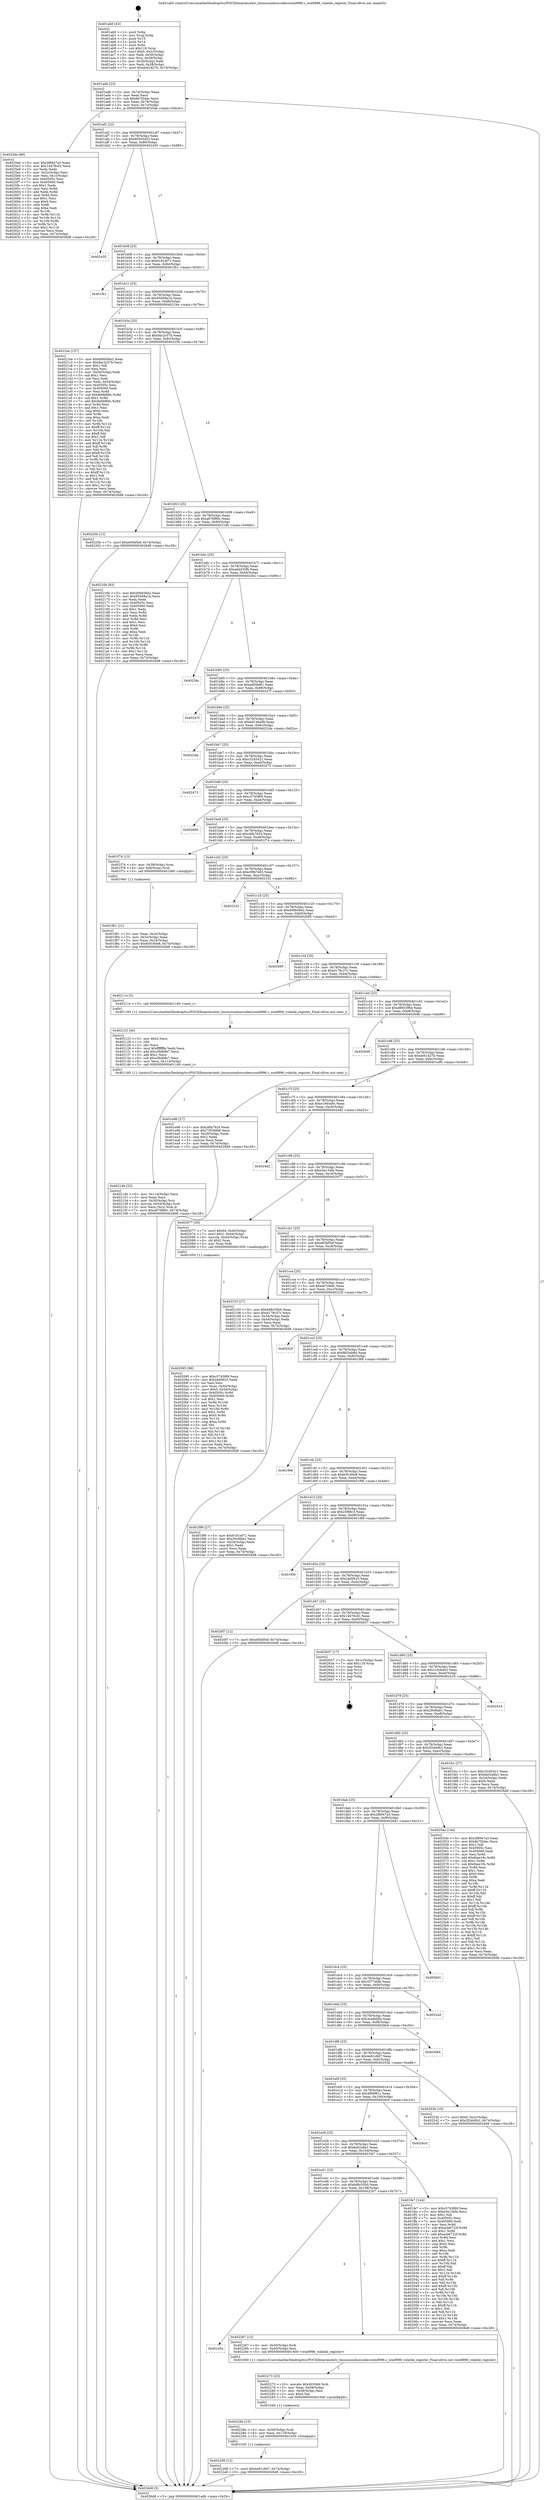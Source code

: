 digraph "0x401ab0" {
  label = "0x401ab0 (/mnt/c/Users/mathe/Desktop/tcc/POCII/binaries/extr_linuxsoundsoccodecswm8996.c_wm8996_volatile_register_Final-ollvm.out::main(0))"
  labelloc = "t"
  node[shape=record]

  Entry [label="",width=0.3,height=0.3,shape=circle,fillcolor=black,style=filled]
  "0x401adb" [label="{
     0x401adb [23]\l
     | [instrs]\l
     &nbsp;&nbsp;0x401adb \<+3\>: mov -0x74(%rbp),%eax\l
     &nbsp;&nbsp;0x401ade \<+2\>: mov %eax,%ecx\l
     &nbsp;&nbsp;0x401ae0 \<+6\>: sub $0x8e7f2dac,%ecx\l
     &nbsp;&nbsp;0x401ae6 \<+3\>: mov %eax,-0x78(%rbp)\l
     &nbsp;&nbsp;0x401ae9 \<+3\>: mov %ecx,-0x7c(%rbp)\l
     &nbsp;&nbsp;0x401aec \<+6\>: je 00000000004025de \<main+0xb2e\>\l
  }"]
  "0x4025de" [label="{
     0x4025de [89]\l
     | [instrs]\l
     &nbsp;&nbsp;0x4025de \<+5\>: mov $0x2f8947a3,%eax\l
     &nbsp;&nbsp;0x4025e3 \<+5\>: mov $0x14478cd1,%ecx\l
     &nbsp;&nbsp;0x4025e8 \<+2\>: xor %edx,%edx\l
     &nbsp;&nbsp;0x4025ea \<+3\>: mov -0x2c(%rbp),%esi\l
     &nbsp;&nbsp;0x4025ed \<+3\>: mov %esi,-0x1c(%rbp)\l
     &nbsp;&nbsp;0x4025f0 \<+7\>: mov 0x40505c,%esi\l
     &nbsp;&nbsp;0x4025f7 \<+7\>: mov 0x405060,%edi\l
     &nbsp;&nbsp;0x4025fe \<+3\>: sub $0x1,%edx\l
     &nbsp;&nbsp;0x402601 \<+3\>: mov %esi,%r8d\l
     &nbsp;&nbsp;0x402604 \<+3\>: add %edx,%r8d\l
     &nbsp;&nbsp;0x402607 \<+4\>: imul %r8d,%esi\l
     &nbsp;&nbsp;0x40260b \<+3\>: and $0x1,%esi\l
     &nbsp;&nbsp;0x40260e \<+3\>: cmp $0x0,%esi\l
     &nbsp;&nbsp;0x402611 \<+4\>: sete %r9b\l
     &nbsp;&nbsp;0x402615 \<+3\>: cmp $0xa,%edi\l
     &nbsp;&nbsp;0x402618 \<+4\>: setl %r10b\l
     &nbsp;&nbsp;0x40261c \<+3\>: mov %r9b,%r11b\l
     &nbsp;&nbsp;0x40261f \<+3\>: and %r10b,%r11b\l
     &nbsp;&nbsp;0x402622 \<+3\>: xor %r10b,%r9b\l
     &nbsp;&nbsp;0x402625 \<+3\>: or %r9b,%r11b\l
     &nbsp;&nbsp;0x402628 \<+4\>: test $0x1,%r11b\l
     &nbsp;&nbsp;0x40262c \<+3\>: cmovne %ecx,%eax\l
     &nbsp;&nbsp;0x40262f \<+3\>: mov %eax,-0x74(%rbp)\l
     &nbsp;&nbsp;0x402632 \<+5\>: jmp 00000000004026d8 \<main+0xc28\>\l
  }"]
  "0x401af2" [label="{
     0x401af2 [22]\l
     | [instrs]\l
     &nbsp;&nbsp;0x401af2 \<+5\>: jmp 0000000000401af7 \<main+0x47\>\l
     &nbsp;&nbsp;0x401af7 \<+3\>: mov -0x78(%rbp),%eax\l
     &nbsp;&nbsp;0x401afa \<+5\>: sub $0x90503d53,%eax\l
     &nbsp;&nbsp;0x401aff \<+3\>: mov %eax,-0x80(%rbp)\l
     &nbsp;&nbsp;0x401b02 \<+6\>: je 0000000000402435 \<main+0x985\>\l
  }"]
  Exit [label="",width=0.3,height=0.3,shape=circle,fillcolor=black,style=filled,peripheries=2]
  "0x402435" [label="{
     0x402435\l
  }", style=dashed]
  "0x401b08" [label="{
     0x401b08 [25]\l
     | [instrs]\l
     &nbsp;&nbsp;0x401b08 \<+5\>: jmp 0000000000401b0d \<main+0x5d\>\l
     &nbsp;&nbsp;0x401b0d \<+3\>: mov -0x78(%rbp),%eax\l
     &nbsp;&nbsp;0x401b10 \<+5\>: sub $0x9181ef71,%eax\l
     &nbsp;&nbsp;0x401b15 \<+6\>: mov %eax,-0x84(%rbp)\l
     &nbsp;&nbsp;0x401b1b \<+6\>: je 0000000000401fb1 \<main+0x501\>\l
  }"]
  "0x402299" [label="{
     0x402299 [12]\l
     | [instrs]\l
     &nbsp;&nbsp;0x402299 \<+7\>: movl $0x4e81c8d7,-0x74(%rbp)\l
     &nbsp;&nbsp;0x4022a0 \<+5\>: jmp 00000000004026d8 \<main+0xc28\>\l
  }"]
  "0x401fb1" [label="{
     0x401fb1\l
  }", style=dashed]
  "0x401b21" [label="{
     0x401b21 [25]\l
     | [instrs]\l
     &nbsp;&nbsp;0x401b21 \<+5\>: jmp 0000000000401b26 \<main+0x76\>\l
     &nbsp;&nbsp;0x401b26 \<+3\>: mov -0x78(%rbp),%eax\l
     &nbsp;&nbsp;0x401b29 \<+5\>: sub $0x95d58a1b,%eax\l
     &nbsp;&nbsp;0x401b2e \<+6\>: mov %eax,-0x88(%rbp)\l
     &nbsp;&nbsp;0x401b34 \<+6\>: je 00000000004021be \<main+0x70e\>\l
  }"]
  "0x40228a" [label="{
     0x40228a [15]\l
     | [instrs]\l
     &nbsp;&nbsp;0x40228a \<+4\>: mov -0x50(%rbp),%rdi\l
     &nbsp;&nbsp;0x40228e \<+6\>: mov %eax,-0x118(%rbp)\l
     &nbsp;&nbsp;0x402294 \<+5\>: call 0000000000401030 \<free@plt\>\l
     | [calls]\l
     &nbsp;&nbsp;0x401030 \{1\} (unknown)\l
  }"]
  "0x4021be" [label="{
     0x4021be [157]\l
     | [instrs]\l
     &nbsp;&nbsp;0x4021be \<+5\>: mov $0xd06b56e2,%eax\l
     &nbsp;&nbsp;0x4021c3 \<+5\>: mov $0x9ac2c57b,%ecx\l
     &nbsp;&nbsp;0x4021c8 \<+2\>: mov $0x1,%dl\l
     &nbsp;&nbsp;0x4021ca \<+2\>: xor %esi,%esi\l
     &nbsp;&nbsp;0x4021cc \<+3\>: mov -0x54(%rbp),%edi\l
     &nbsp;&nbsp;0x4021cf \<+3\>: sub $0x1,%esi\l
     &nbsp;&nbsp;0x4021d2 \<+2\>: sub %esi,%edi\l
     &nbsp;&nbsp;0x4021d4 \<+3\>: mov %edi,-0x54(%rbp)\l
     &nbsp;&nbsp;0x4021d7 \<+7\>: mov 0x40505c,%esi\l
     &nbsp;&nbsp;0x4021de \<+7\>: mov 0x405060,%edi\l
     &nbsp;&nbsp;0x4021e5 \<+3\>: mov %esi,%r8d\l
     &nbsp;&nbsp;0x4021e8 \<+7\>: sub $0x9e6bf68c,%r8d\l
     &nbsp;&nbsp;0x4021ef \<+4\>: sub $0x1,%r8d\l
     &nbsp;&nbsp;0x4021f3 \<+7\>: add $0x9e6bf68c,%r8d\l
     &nbsp;&nbsp;0x4021fa \<+4\>: imul %r8d,%esi\l
     &nbsp;&nbsp;0x4021fe \<+3\>: and $0x1,%esi\l
     &nbsp;&nbsp;0x402201 \<+3\>: cmp $0x0,%esi\l
     &nbsp;&nbsp;0x402204 \<+4\>: sete %r9b\l
     &nbsp;&nbsp;0x402208 \<+3\>: cmp $0xa,%edi\l
     &nbsp;&nbsp;0x40220b \<+4\>: setl %r10b\l
     &nbsp;&nbsp;0x40220f \<+3\>: mov %r9b,%r11b\l
     &nbsp;&nbsp;0x402212 \<+4\>: xor $0xff,%r11b\l
     &nbsp;&nbsp;0x402216 \<+3\>: mov %r10b,%bl\l
     &nbsp;&nbsp;0x402219 \<+3\>: xor $0xff,%bl\l
     &nbsp;&nbsp;0x40221c \<+3\>: xor $0x1,%dl\l
     &nbsp;&nbsp;0x40221f \<+3\>: mov %r11b,%r14b\l
     &nbsp;&nbsp;0x402222 \<+4\>: and $0xff,%r14b\l
     &nbsp;&nbsp;0x402226 \<+3\>: and %dl,%r9b\l
     &nbsp;&nbsp;0x402229 \<+3\>: mov %bl,%r15b\l
     &nbsp;&nbsp;0x40222c \<+4\>: and $0xff,%r15b\l
     &nbsp;&nbsp;0x402230 \<+3\>: and %dl,%r10b\l
     &nbsp;&nbsp;0x402233 \<+3\>: or %r9b,%r14b\l
     &nbsp;&nbsp;0x402236 \<+3\>: or %r10b,%r15b\l
     &nbsp;&nbsp;0x402239 \<+3\>: xor %r15b,%r14b\l
     &nbsp;&nbsp;0x40223c \<+3\>: or %bl,%r11b\l
     &nbsp;&nbsp;0x40223f \<+4\>: xor $0xff,%r11b\l
     &nbsp;&nbsp;0x402243 \<+3\>: or $0x1,%dl\l
     &nbsp;&nbsp;0x402246 \<+3\>: and %dl,%r11b\l
     &nbsp;&nbsp;0x402249 \<+3\>: or %r11b,%r14b\l
     &nbsp;&nbsp;0x40224c \<+4\>: test $0x1,%r14b\l
     &nbsp;&nbsp;0x402250 \<+3\>: cmovne %ecx,%eax\l
     &nbsp;&nbsp;0x402253 \<+3\>: mov %eax,-0x74(%rbp)\l
     &nbsp;&nbsp;0x402256 \<+5\>: jmp 00000000004026d8 \<main+0xc28\>\l
  }"]
  "0x401b3a" [label="{
     0x401b3a [25]\l
     | [instrs]\l
     &nbsp;&nbsp;0x401b3a \<+5\>: jmp 0000000000401b3f \<main+0x8f\>\l
     &nbsp;&nbsp;0x401b3f \<+3\>: mov -0x78(%rbp),%eax\l
     &nbsp;&nbsp;0x401b42 \<+5\>: sub $0x9ac2c57b,%eax\l
     &nbsp;&nbsp;0x401b47 \<+6\>: mov %eax,-0x8c(%rbp)\l
     &nbsp;&nbsp;0x401b4d \<+6\>: je 000000000040225b \<main+0x7ab\>\l
  }"]
  "0x402273" [label="{
     0x402273 [23]\l
     | [instrs]\l
     &nbsp;&nbsp;0x402273 \<+10\>: movabs $0x4030d6,%rdi\l
     &nbsp;&nbsp;0x40227d \<+3\>: mov %eax,-0x58(%rbp)\l
     &nbsp;&nbsp;0x402280 \<+3\>: mov -0x58(%rbp),%esi\l
     &nbsp;&nbsp;0x402283 \<+2\>: mov $0x0,%al\l
     &nbsp;&nbsp;0x402285 \<+5\>: call 0000000000401040 \<printf@plt\>\l
     | [calls]\l
     &nbsp;&nbsp;0x401040 \{1\} (unknown)\l
  }"]
  "0x40225b" [label="{
     0x40225b [12]\l
     | [instrs]\l
     &nbsp;&nbsp;0x40225b \<+7\>: movl $0xe65bf5ef,-0x74(%rbp)\l
     &nbsp;&nbsp;0x402262 \<+5\>: jmp 00000000004026d8 \<main+0xc28\>\l
  }"]
  "0x401b53" [label="{
     0x401b53 [25]\l
     | [instrs]\l
     &nbsp;&nbsp;0x401b53 \<+5\>: jmp 0000000000401b58 \<main+0xa8\>\l
     &nbsp;&nbsp;0x401b58 \<+3\>: mov -0x78(%rbp),%eax\l
     &nbsp;&nbsp;0x401b5b \<+5\>: sub $0xa676f80c,%eax\l
     &nbsp;&nbsp;0x401b60 \<+6\>: mov %eax,-0x90(%rbp)\l
     &nbsp;&nbsp;0x401b66 \<+6\>: je 000000000040216b \<main+0x6bb\>\l
  }"]
  "0x401e5a" [label="{
     0x401e5a\l
  }", style=dashed]
  "0x40216b" [label="{
     0x40216b [83]\l
     | [instrs]\l
     &nbsp;&nbsp;0x40216b \<+5\>: mov $0xd06b56e2,%eax\l
     &nbsp;&nbsp;0x402170 \<+5\>: mov $0x95d58a1b,%ecx\l
     &nbsp;&nbsp;0x402175 \<+2\>: xor %edx,%edx\l
     &nbsp;&nbsp;0x402177 \<+7\>: mov 0x40505c,%esi\l
     &nbsp;&nbsp;0x40217e \<+7\>: mov 0x405060,%edi\l
     &nbsp;&nbsp;0x402185 \<+3\>: sub $0x1,%edx\l
     &nbsp;&nbsp;0x402188 \<+3\>: mov %esi,%r8d\l
     &nbsp;&nbsp;0x40218b \<+3\>: add %edx,%r8d\l
     &nbsp;&nbsp;0x40218e \<+4\>: imul %r8d,%esi\l
     &nbsp;&nbsp;0x402192 \<+3\>: and $0x1,%esi\l
     &nbsp;&nbsp;0x402195 \<+3\>: cmp $0x0,%esi\l
     &nbsp;&nbsp;0x402198 \<+4\>: sete %r9b\l
     &nbsp;&nbsp;0x40219c \<+3\>: cmp $0xa,%edi\l
     &nbsp;&nbsp;0x40219f \<+4\>: setl %r10b\l
     &nbsp;&nbsp;0x4021a3 \<+3\>: mov %r9b,%r11b\l
     &nbsp;&nbsp;0x4021a6 \<+3\>: and %r10b,%r11b\l
     &nbsp;&nbsp;0x4021a9 \<+3\>: xor %r10b,%r9b\l
     &nbsp;&nbsp;0x4021ac \<+3\>: or %r9b,%r11b\l
     &nbsp;&nbsp;0x4021af \<+4\>: test $0x1,%r11b\l
     &nbsp;&nbsp;0x4021b3 \<+3\>: cmovne %ecx,%eax\l
     &nbsp;&nbsp;0x4021b6 \<+3\>: mov %eax,-0x74(%rbp)\l
     &nbsp;&nbsp;0x4021b9 \<+5\>: jmp 00000000004026d8 \<main+0xc28\>\l
  }"]
  "0x401b6c" [label="{
     0x401b6c [25]\l
     | [instrs]\l
     &nbsp;&nbsp;0x401b6c \<+5\>: jmp 0000000000401b71 \<main+0xc1\>\l
     &nbsp;&nbsp;0x401b71 \<+3\>: mov -0x78(%rbp),%eax\l
     &nbsp;&nbsp;0x401b74 \<+5\>: sub $0xa6d435fb,%eax\l
     &nbsp;&nbsp;0x401b79 \<+6\>: mov %eax,-0x94(%rbp)\l
     &nbsp;&nbsp;0x401b7f \<+6\>: je 00000000004023bc \<main+0x90c\>\l
  }"]
  "0x402267" [label="{
     0x402267 [12]\l
     | [instrs]\l
     &nbsp;&nbsp;0x402267 \<+4\>: mov -0x50(%rbp),%rdi\l
     &nbsp;&nbsp;0x40226b \<+3\>: mov -0x40(%rbp),%esi\l
     &nbsp;&nbsp;0x40226e \<+5\>: call 0000000000401600 \<wm8996_volatile_register\>\l
     | [calls]\l
     &nbsp;&nbsp;0x401600 \{1\} (/mnt/c/Users/mathe/Desktop/tcc/POCII/binaries/extr_linuxsoundsoccodecswm8996.c_wm8996_volatile_register_Final-ollvm.out::wm8996_volatile_register)\l
  }"]
  "0x4023bc" [label="{
     0x4023bc\l
  }", style=dashed]
  "0x401b85" [label="{
     0x401b85 [25]\l
     | [instrs]\l
     &nbsp;&nbsp;0x401b85 \<+5\>: jmp 0000000000401b8a \<main+0xda\>\l
     &nbsp;&nbsp;0x401b8a \<+3\>: mov -0x78(%rbp),%eax\l
     &nbsp;&nbsp;0x401b8d \<+5\>: sub $0xadf3be81,%eax\l
     &nbsp;&nbsp;0x401b92 \<+6\>: mov %eax,-0x98(%rbp)\l
     &nbsp;&nbsp;0x401b98 \<+6\>: je 000000000040247f \<main+0x9cf\>\l
  }"]
  "0x40214b" [label="{
     0x40214b [32]\l
     | [instrs]\l
     &nbsp;&nbsp;0x40214b \<+6\>: mov -0x114(%rbp),%ecx\l
     &nbsp;&nbsp;0x402151 \<+3\>: imul %eax,%ecx\l
     &nbsp;&nbsp;0x402154 \<+4\>: mov -0x50(%rbp),%rsi\l
     &nbsp;&nbsp;0x402158 \<+4\>: movslq -0x54(%rbp),%rdi\l
     &nbsp;&nbsp;0x40215c \<+3\>: mov %ecx,(%rsi,%rdi,4)\l
     &nbsp;&nbsp;0x40215f \<+7\>: movl $0xa676f80c,-0x74(%rbp)\l
     &nbsp;&nbsp;0x402166 \<+5\>: jmp 00000000004026d8 \<main+0xc28\>\l
  }"]
  "0x40247f" [label="{
     0x40247f\l
  }", style=dashed]
  "0x401b9e" [label="{
     0x401b9e [25]\l
     | [instrs]\l
     &nbsp;&nbsp;0x401b9e \<+5\>: jmp 0000000000401ba3 \<main+0xf3\>\l
     &nbsp;&nbsp;0x401ba3 \<+3\>: mov -0x78(%rbp),%eax\l
     &nbsp;&nbsp;0x401ba6 \<+5\>: sub $0xbd146a9b,%eax\l
     &nbsp;&nbsp;0x401bab \<+6\>: mov %eax,-0x9c(%rbp)\l
     &nbsp;&nbsp;0x401bb1 \<+6\>: je 00000000004022da \<main+0x82a\>\l
  }"]
  "0x402123" [label="{
     0x402123 [40]\l
     | [instrs]\l
     &nbsp;&nbsp;0x402123 \<+5\>: mov $0x2,%ecx\l
     &nbsp;&nbsp;0x402128 \<+1\>: cltd\l
     &nbsp;&nbsp;0x402129 \<+2\>: idiv %ecx\l
     &nbsp;&nbsp;0x40212b \<+6\>: imul $0xfffffffe,%edx,%ecx\l
     &nbsp;&nbsp;0x402131 \<+6\>: add $0xc0bd0fe7,%ecx\l
     &nbsp;&nbsp;0x402137 \<+3\>: add $0x1,%ecx\l
     &nbsp;&nbsp;0x40213a \<+6\>: sub $0xc0bd0fe7,%ecx\l
     &nbsp;&nbsp;0x402140 \<+6\>: mov %ecx,-0x114(%rbp)\l
     &nbsp;&nbsp;0x402146 \<+5\>: call 0000000000401160 \<next_i\>\l
     | [calls]\l
     &nbsp;&nbsp;0x401160 \{1\} (/mnt/c/Users/mathe/Desktop/tcc/POCII/binaries/extr_linuxsoundsoccodecswm8996.c_wm8996_volatile_register_Final-ollvm.out::next_i)\l
  }"]
  "0x4022da" [label="{
     0x4022da\l
  }", style=dashed]
  "0x401bb7" [label="{
     0x401bb7 [25]\l
     | [instrs]\l
     &nbsp;&nbsp;0x401bb7 \<+5\>: jmp 0000000000401bbc \<main+0x10c\>\l
     &nbsp;&nbsp;0x401bbc \<+3\>: mov -0x78(%rbp),%eax\l
     &nbsp;&nbsp;0x401bbf \<+5\>: sub $0xc3245421,%eax\l
     &nbsp;&nbsp;0x401bc4 \<+6\>: mov %eax,-0xa0(%rbp)\l
     &nbsp;&nbsp;0x401bca \<+6\>: je 0000000000402473 \<main+0x9c3\>\l
  }"]
  "0x402095" [label="{
     0x402095 [98]\l
     | [instrs]\l
     &nbsp;&nbsp;0x402095 \<+5\>: mov $0xc5745f69,%ecx\l
     &nbsp;&nbsp;0x40209a \<+5\>: mov $0x2a00623,%edx\l
     &nbsp;&nbsp;0x40209f \<+2\>: xor %esi,%esi\l
     &nbsp;&nbsp;0x4020a1 \<+4\>: mov %rax,-0x50(%rbp)\l
     &nbsp;&nbsp;0x4020a5 \<+7\>: movl $0x0,-0x54(%rbp)\l
     &nbsp;&nbsp;0x4020ac \<+8\>: mov 0x40505c,%r8d\l
     &nbsp;&nbsp;0x4020b4 \<+8\>: mov 0x405060,%r9d\l
     &nbsp;&nbsp;0x4020bc \<+3\>: sub $0x1,%esi\l
     &nbsp;&nbsp;0x4020bf \<+3\>: mov %r8d,%r10d\l
     &nbsp;&nbsp;0x4020c2 \<+3\>: add %esi,%r10d\l
     &nbsp;&nbsp;0x4020c5 \<+4\>: imul %r10d,%r8d\l
     &nbsp;&nbsp;0x4020c9 \<+4\>: and $0x1,%r8d\l
     &nbsp;&nbsp;0x4020cd \<+4\>: cmp $0x0,%r8d\l
     &nbsp;&nbsp;0x4020d1 \<+4\>: sete %r11b\l
     &nbsp;&nbsp;0x4020d5 \<+4\>: cmp $0xa,%r9d\l
     &nbsp;&nbsp;0x4020d9 \<+3\>: setl %bl\l
     &nbsp;&nbsp;0x4020dc \<+3\>: mov %r11b,%r14b\l
     &nbsp;&nbsp;0x4020df \<+3\>: and %bl,%r14b\l
     &nbsp;&nbsp;0x4020e2 \<+3\>: xor %bl,%r11b\l
     &nbsp;&nbsp;0x4020e5 \<+3\>: or %r11b,%r14b\l
     &nbsp;&nbsp;0x4020e8 \<+4\>: test $0x1,%r14b\l
     &nbsp;&nbsp;0x4020ec \<+3\>: cmovne %edx,%ecx\l
     &nbsp;&nbsp;0x4020ef \<+3\>: mov %ecx,-0x74(%rbp)\l
     &nbsp;&nbsp;0x4020f2 \<+5\>: jmp 00000000004026d8 \<main+0xc28\>\l
  }"]
  "0x402473" [label="{
     0x402473\l
  }", style=dashed]
  "0x401bd0" [label="{
     0x401bd0 [25]\l
     | [instrs]\l
     &nbsp;&nbsp;0x401bd0 \<+5\>: jmp 0000000000401bd5 \<main+0x125\>\l
     &nbsp;&nbsp;0x401bd5 \<+3\>: mov -0x78(%rbp),%eax\l
     &nbsp;&nbsp;0x401bd8 \<+5\>: sub $0xc5745f69,%eax\l
     &nbsp;&nbsp;0x401bdd \<+6\>: mov %eax,-0xa4(%rbp)\l
     &nbsp;&nbsp;0x401be3 \<+6\>: je 0000000000402660 \<main+0xbb0\>\l
  }"]
  "0x401e41" [label="{
     0x401e41 [25]\l
     | [instrs]\l
     &nbsp;&nbsp;0x401e41 \<+5\>: jmp 0000000000401e46 \<main+0x396\>\l
     &nbsp;&nbsp;0x401e46 \<+3\>: mov -0x78(%rbp),%eax\l
     &nbsp;&nbsp;0x401e49 \<+5\>: sub $0x6d8c55b0,%eax\l
     &nbsp;&nbsp;0x401e4e \<+6\>: mov %eax,-0x108(%rbp)\l
     &nbsp;&nbsp;0x401e54 \<+6\>: je 0000000000402267 \<main+0x7b7\>\l
  }"]
  "0x402660" [label="{
     0x402660\l
  }", style=dashed]
  "0x401be9" [label="{
     0x401be9 [25]\l
     | [instrs]\l
     &nbsp;&nbsp;0x401be9 \<+5\>: jmp 0000000000401bee \<main+0x13e\>\l
     &nbsp;&nbsp;0x401bee \<+3\>: mov -0x78(%rbp),%eax\l
     &nbsp;&nbsp;0x401bf1 \<+5\>: sub $0xc6fa7924,%eax\l
     &nbsp;&nbsp;0x401bf6 \<+6\>: mov %eax,-0xa8(%rbp)\l
     &nbsp;&nbsp;0x401bfc \<+6\>: je 0000000000401f74 \<main+0x4c4\>\l
  }"]
  "0x401fe7" [label="{
     0x401fe7 [144]\l
     | [instrs]\l
     &nbsp;&nbsp;0x401fe7 \<+5\>: mov $0xc5745f69,%eax\l
     &nbsp;&nbsp;0x401fec \<+5\>: mov $0xe5a134fa,%ecx\l
     &nbsp;&nbsp;0x401ff1 \<+2\>: mov $0x1,%dl\l
     &nbsp;&nbsp;0x401ff3 \<+7\>: mov 0x40505c,%esi\l
     &nbsp;&nbsp;0x401ffa \<+7\>: mov 0x405060,%edi\l
     &nbsp;&nbsp;0x402001 \<+3\>: mov %esi,%r8d\l
     &nbsp;&nbsp;0x402004 \<+7\>: sub $0xacb6722f,%r8d\l
     &nbsp;&nbsp;0x40200b \<+4\>: sub $0x1,%r8d\l
     &nbsp;&nbsp;0x40200f \<+7\>: add $0xacb6722f,%r8d\l
     &nbsp;&nbsp;0x402016 \<+4\>: imul %r8d,%esi\l
     &nbsp;&nbsp;0x40201a \<+3\>: and $0x1,%esi\l
     &nbsp;&nbsp;0x40201d \<+3\>: cmp $0x0,%esi\l
     &nbsp;&nbsp;0x402020 \<+4\>: sete %r9b\l
     &nbsp;&nbsp;0x402024 \<+3\>: cmp $0xa,%edi\l
     &nbsp;&nbsp;0x402027 \<+4\>: setl %r10b\l
     &nbsp;&nbsp;0x40202b \<+3\>: mov %r9b,%r11b\l
     &nbsp;&nbsp;0x40202e \<+4\>: xor $0xff,%r11b\l
     &nbsp;&nbsp;0x402032 \<+3\>: mov %r10b,%bl\l
     &nbsp;&nbsp;0x402035 \<+3\>: xor $0xff,%bl\l
     &nbsp;&nbsp;0x402038 \<+3\>: xor $0x1,%dl\l
     &nbsp;&nbsp;0x40203b \<+3\>: mov %r11b,%r14b\l
     &nbsp;&nbsp;0x40203e \<+4\>: and $0xff,%r14b\l
     &nbsp;&nbsp;0x402042 \<+3\>: and %dl,%r9b\l
     &nbsp;&nbsp;0x402045 \<+3\>: mov %bl,%r15b\l
     &nbsp;&nbsp;0x402048 \<+4\>: and $0xff,%r15b\l
     &nbsp;&nbsp;0x40204c \<+3\>: and %dl,%r10b\l
     &nbsp;&nbsp;0x40204f \<+3\>: or %r9b,%r14b\l
     &nbsp;&nbsp;0x402052 \<+3\>: or %r10b,%r15b\l
     &nbsp;&nbsp;0x402055 \<+3\>: xor %r15b,%r14b\l
     &nbsp;&nbsp;0x402058 \<+3\>: or %bl,%r11b\l
     &nbsp;&nbsp;0x40205b \<+4\>: xor $0xff,%r11b\l
     &nbsp;&nbsp;0x40205f \<+3\>: or $0x1,%dl\l
     &nbsp;&nbsp;0x402062 \<+3\>: and %dl,%r11b\l
     &nbsp;&nbsp;0x402065 \<+3\>: or %r11b,%r14b\l
     &nbsp;&nbsp;0x402068 \<+4\>: test $0x1,%r14b\l
     &nbsp;&nbsp;0x40206c \<+3\>: cmovne %ecx,%eax\l
     &nbsp;&nbsp;0x40206f \<+3\>: mov %eax,-0x74(%rbp)\l
     &nbsp;&nbsp;0x402072 \<+5\>: jmp 00000000004026d8 \<main+0xc28\>\l
  }"]
  "0x401f74" [label="{
     0x401f74 [13]\l
     | [instrs]\l
     &nbsp;&nbsp;0x401f74 \<+4\>: mov -0x38(%rbp),%rax\l
     &nbsp;&nbsp;0x401f78 \<+4\>: mov 0x8(%rax),%rdi\l
     &nbsp;&nbsp;0x401f7c \<+5\>: call 0000000000401060 \<atoi@plt\>\l
     | [calls]\l
     &nbsp;&nbsp;0x401060 \{1\} (unknown)\l
  }"]
  "0x401c02" [label="{
     0x401c02 [25]\l
     | [instrs]\l
     &nbsp;&nbsp;0x401c02 \<+5\>: jmp 0000000000401c07 \<main+0x157\>\l
     &nbsp;&nbsp;0x401c07 \<+3\>: mov -0x78(%rbp),%eax\l
     &nbsp;&nbsp;0x401c0a \<+5\>: sub $0xc99b7e03,%eax\l
     &nbsp;&nbsp;0x401c0f \<+6\>: mov %eax,-0xac(%rbp)\l
     &nbsp;&nbsp;0x401c15 \<+6\>: je 0000000000402332 \<main+0x882\>\l
  }"]
  "0x401e28" [label="{
     0x401e28 [25]\l
     | [instrs]\l
     &nbsp;&nbsp;0x401e28 \<+5\>: jmp 0000000000401e2d \<main+0x37d\>\l
     &nbsp;&nbsp;0x401e2d \<+3\>: mov -0x78(%rbp),%eax\l
     &nbsp;&nbsp;0x401e30 \<+5\>: sub $0x6a02e8a1,%eax\l
     &nbsp;&nbsp;0x401e35 \<+6\>: mov %eax,-0x104(%rbp)\l
     &nbsp;&nbsp;0x401e3b \<+6\>: je 0000000000401fe7 \<main+0x537\>\l
  }"]
  "0x402332" [label="{
     0x402332\l
  }", style=dashed]
  "0x401c1b" [label="{
     0x401c1b [25]\l
     | [instrs]\l
     &nbsp;&nbsp;0x401c1b \<+5\>: jmp 0000000000401c20 \<main+0x170\>\l
     &nbsp;&nbsp;0x401c20 \<+3\>: mov -0x78(%rbp),%eax\l
     &nbsp;&nbsp;0x401c23 \<+5\>: sub $0xd06b56e2,%eax\l
     &nbsp;&nbsp;0x401c28 \<+6\>: mov %eax,-0xb0(%rbp)\l
     &nbsp;&nbsp;0x401c2e \<+6\>: je 0000000000402695 \<main+0xbe5\>\l
  }"]
  "0x4026c0" [label="{
     0x4026c0\l
  }", style=dashed]
  "0x402695" [label="{
     0x402695\l
  }", style=dashed]
  "0x401c34" [label="{
     0x401c34 [25]\l
     | [instrs]\l
     &nbsp;&nbsp;0x401c34 \<+5\>: jmp 0000000000401c39 \<main+0x189\>\l
     &nbsp;&nbsp;0x401c39 \<+3\>: mov -0x78(%rbp),%eax\l
     &nbsp;&nbsp;0x401c3c \<+5\>: sub $0xd178c37c,%eax\l
     &nbsp;&nbsp;0x401c41 \<+6\>: mov %eax,-0xb4(%rbp)\l
     &nbsp;&nbsp;0x401c47 \<+6\>: je 000000000040211e \<main+0x66e\>\l
  }"]
  "0x401e0f" [label="{
     0x401e0f [25]\l
     | [instrs]\l
     &nbsp;&nbsp;0x401e0f \<+5\>: jmp 0000000000401e14 \<main+0x364\>\l
     &nbsp;&nbsp;0x401e14 \<+3\>: mov -0x78(%rbp),%eax\l
     &nbsp;&nbsp;0x401e17 \<+5\>: sub $0x4f06f81c,%eax\l
     &nbsp;&nbsp;0x401e1c \<+6\>: mov %eax,-0x100(%rbp)\l
     &nbsp;&nbsp;0x401e22 \<+6\>: je 00000000004026c0 \<main+0xc10\>\l
  }"]
  "0x40211e" [label="{
     0x40211e [5]\l
     | [instrs]\l
     &nbsp;&nbsp;0x40211e \<+5\>: call 0000000000401160 \<next_i\>\l
     | [calls]\l
     &nbsp;&nbsp;0x401160 \{1\} (/mnt/c/Users/mathe/Desktop/tcc/POCII/binaries/extr_linuxsoundsoccodecswm8996.c_wm8996_volatile_register_Final-ollvm.out::next_i)\l
  }"]
  "0x401c4d" [label="{
     0x401c4d [25]\l
     | [instrs]\l
     &nbsp;&nbsp;0x401c4d \<+5\>: jmp 0000000000401c52 \<main+0x1a2\>\l
     &nbsp;&nbsp;0x401c52 \<+3\>: mov -0x78(%rbp),%eax\l
     &nbsp;&nbsp;0x401c55 \<+5\>: sub $0xd895396e,%eax\l
     &nbsp;&nbsp;0x401c5a \<+6\>: mov %eax,-0xb8(%rbp)\l
     &nbsp;&nbsp;0x401c60 \<+6\>: je 0000000000402648 \<main+0xb98\>\l
  }"]
  "0x40253b" [label="{
     0x40253b [19]\l
     | [instrs]\l
     &nbsp;&nbsp;0x40253b \<+7\>: movl $0x0,-0x2c(%rbp)\l
     &nbsp;&nbsp;0x402542 \<+7\>: movl $0x2f2d40b2,-0x74(%rbp)\l
     &nbsp;&nbsp;0x402549 \<+5\>: jmp 00000000004026d8 \<main+0xc28\>\l
  }"]
  "0x402648" [label="{
     0x402648\l
  }", style=dashed]
  "0x401c66" [label="{
     0x401c66 [25]\l
     | [instrs]\l
     &nbsp;&nbsp;0x401c66 \<+5\>: jmp 0000000000401c6b \<main+0x1bb\>\l
     &nbsp;&nbsp;0x401c6b \<+3\>: mov -0x78(%rbp),%eax\l
     &nbsp;&nbsp;0x401c6e \<+5\>: sub $0xdc61d27b,%eax\l
     &nbsp;&nbsp;0x401c73 \<+6\>: mov %eax,-0xbc(%rbp)\l
     &nbsp;&nbsp;0x401c79 \<+6\>: je 0000000000401e96 \<main+0x3e6\>\l
  }"]
  "0x401df6" [label="{
     0x401df6 [25]\l
     | [instrs]\l
     &nbsp;&nbsp;0x401df6 \<+5\>: jmp 0000000000401dfb \<main+0x34b\>\l
     &nbsp;&nbsp;0x401dfb \<+3\>: mov -0x78(%rbp),%eax\l
     &nbsp;&nbsp;0x401dfe \<+5\>: sub $0x4e81c8d7,%eax\l
     &nbsp;&nbsp;0x401e03 \<+6\>: mov %eax,-0xfc(%rbp)\l
     &nbsp;&nbsp;0x401e09 \<+6\>: je 000000000040253b \<main+0xa8b\>\l
  }"]
  "0x401e96" [label="{
     0x401e96 [27]\l
     | [instrs]\l
     &nbsp;&nbsp;0x401e96 \<+5\>: mov $0xc6fa7924,%eax\l
     &nbsp;&nbsp;0x401e9b \<+5\>: mov $0x73556fd6,%ecx\l
     &nbsp;&nbsp;0x401ea0 \<+3\>: mov -0x28(%rbp),%edx\l
     &nbsp;&nbsp;0x401ea3 \<+3\>: cmp $0x2,%edx\l
     &nbsp;&nbsp;0x401ea6 \<+3\>: cmovne %ecx,%eax\l
     &nbsp;&nbsp;0x401ea9 \<+3\>: mov %eax,-0x74(%rbp)\l
     &nbsp;&nbsp;0x401eac \<+5\>: jmp 00000000004026d8 \<main+0xc28\>\l
  }"]
  "0x401c7f" [label="{
     0x401c7f [25]\l
     | [instrs]\l
     &nbsp;&nbsp;0x401c7f \<+5\>: jmp 0000000000401c84 \<main+0x1d4\>\l
     &nbsp;&nbsp;0x401c84 \<+3\>: mov -0x78(%rbp),%eax\l
     &nbsp;&nbsp;0x401c87 \<+5\>: sub $0xe1944a6c,%eax\l
     &nbsp;&nbsp;0x401c8c \<+6\>: mov %eax,-0xc0(%rbp)\l
     &nbsp;&nbsp;0x401c92 \<+6\>: je 00000000004024d2 \<main+0xa22\>\l
  }"]
  "0x4026d8" [label="{
     0x4026d8 [5]\l
     | [instrs]\l
     &nbsp;&nbsp;0x4026d8 \<+5\>: jmp 0000000000401adb \<main+0x2b\>\l
  }"]
  "0x401ab0" [label="{
     0x401ab0 [43]\l
     | [instrs]\l
     &nbsp;&nbsp;0x401ab0 \<+1\>: push %rbp\l
     &nbsp;&nbsp;0x401ab1 \<+3\>: mov %rsp,%rbp\l
     &nbsp;&nbsp;0x401ab4 \<+2\>: push %r15\l
     &nbsp;&nbsp;0x401ab6 \<+2\>: push %r14\l
     &nbsp;&nbsp;0x401ab8 \<+1\>: push %rbx\l
     &nbsp;&nbsp;0x401ab9 \<+7\>: sub $0x118,%rsp\l
     &nbsp;&nbsp;0x401ac0 \<+7\>: movl $0x0,-0x2c(%rbp)\l
     &nbsp;&nbsp;0x401ac7 \<+3\>: mov %edi,-0x30(%rbp)\l
     &nbsp;&nbsp;0x401aca \<+4\>: mov %rsi,-0x38(%rbp)\l
     &nbsp;&nbsp;0x401ace \<+3\>: mov -0x30(%rbp),%edi\l
     &nbsp;&nbsp;0x401ad1 \<+3\>: mov %edi,-0x28(%rbp)\l
     &nbsp;&nbsp;0x401ad4 \<+7\>: movl $0xdc61d27b,-0x74(%rbp)\l
  }"]
  "0x401f81" [label="{
     0x401f81 [21]\l
     | [instrs]\l
     &nbsp;&nbsp;0x401f81 \<+3\>: mov %eax,-0x3c(%rbp)\l
     &nbsp;&nbsp;0x401f84 \<+3\>: mov -0x3c(%rbp),%eax\l
     &nbsp;&nbsp;0x401f87 \<+3\>: mov %eax,-0x24(%rbp)\l
     &nbsp;&nbsp;0x401f8a \<+7\>: movl $0xfc9160e8,-0x74(%rbp)\l
     &nbsp;&nbsp;0x401f91 \<+5\>: jmp 00000000004026d8 \<main+0xc28\>\l
  }"]
  "0x4026b4" [label="{
     0x4026b4\l
  }", style=dashed]
  "0x4024d2" [label="{
     0x4024d2\l
  }", style=dashed]
  "0x401c98" [label="{
     0x401c98 [25]\l
     | [instrs]\l
     &nbsp;&nbsp;0x401c98 \<+5\>: jmp 0000000000401c9d \<main+0x1ed\>\l
     &nbsp;&nbsp;0x401c9d \<+3\>: mov -0x78(%rbp),%eax\l
     &nbsp;&nbsp;0x401ca0 \<+5\>: sub $0xe5a134fa,%eax\l
     &nbsp;&nbsp;0x401ca5 \<+6\>: mov %eax,-0xc4(%rbp)\l
     &nbsp;&nbsp;0x401cab \<+6\>: je 0000000000402077 \<main+0x5c7\>\l
  }"]
  "0x401ddd" [label="{
     0x401ddd [25]\l
     | [instrs]\l
     &nbsp;&nbsp;0x401ddd \<+5\>: jmp 0000000000401de2 \<main+0x332\>\l
     &nbsp;&nbsp;0x401de2 \<+3\>: mov -0x78(%rbp),%eax\l
     &nbsp;&nbsp;0x401de5 \<+5\>: sub $0x3ca9eb8a,%eax\l
     &nbsp;&nbsp;0x401dea \<+6\>: mov %eax,-0xf8(%rbp)\l
     &nbsp;&nbsp;0x401df0 \<+6\>: je 00000000004026b4 \<main+0xc04\>\l
  }"]
  "0x402077" [label="{
     0x402077 [30]\l
     | [instrs]\l
     &nbsp;&nbsp;0x402077 \<+7\>: movl $0x64,-0x40(%rbp)\l
     &nbsp;&nbsp;0x40207e \<+7\>: movl $0x1,-0x44(%rbp)\l
     &nbsp;&nbsp;0x402085 \<+4\>: movslq -0x44(%rbp),%rax\l
     &nbsp;&nbsp;0x402089 \<+4\>: shl $0x2,%rax\l
     &nbsp;&nbsp;0x40208d \<+3\>: mov %rax,%rdi\l
     &nbsp;&nbsp;0x402090 \<+5\>: call 0000000000401050 \<malloc@plt\>\l
     | [calls]\l
     &nbsp;&nbsp;0x401050 \{1\} (unknown)\l
  }"]
  "0x401cb1" [label="{
     0x401cb1 [25]\l
     | [instrs]\l
     &nbsp;&nbsp;0x401cb1 \<+5\>: jmp 0000000000401cb6 \<main+0x206\>\l
     &nbsp;&nbsp;0x401cb6 \<+3\>: mov -0x78(%rbp),%eax\l
     &nbsp;&nbsp;0x401cb9 \<+5\>: sub $0xe65bf5ef,%eax\l
     &nbsp;&nbsp;0x401cbe \<+6\>: mov %eax,-0xc8(%rbp)\l
     &nbsp;&nbsp;0x401cc4 \<+6\>: je 0000000000402103 \<main+0x653\>\l
  }"]
  "0x4022a5" [label="{
     0x4022a5\l
  }", style=dashed]
  "0x402103" [label="{
     0x402103 [27]\l
     | [instrs]\l
     &nbsp;&nbsp;0x402103 \<+5\>: mov $0x6d8c55b0,%eax\l
     &nbsp;&nbsp;0x402108 \<+5\>: mov $0xd178c37c,%ecx\l
     &nbsp;&nbsp;0x40210d \<+3\>: mov -0x54(%rbp),%edx\l
     &nbsp;&nbsp;0x402110 \<+3\>: cmp -0x44(%rbp),%edx\l
     &nbsp;&nbsp;0x402113 \<+3\>: cmovl %ecx,%eax\l
     &nbsp;&nbsp;0x402116 \<+3\>: mov %eax,-0x74(%rbp)\l
     &nbsp;&nbsp;0x402119 \<+5\>: jmp 00000000004026d8 \<main+0xc28\>\l
  }"]
  "0x401cca" [label="{
     0x401cca [25]\l
     | [instrs]\l
     &nbsp;&nbsp;0x401cca \<+5\>: jmp 0000000000401ccf \<main+0x21f\>\l
     &nbsp;&nbsp;0x401ccf \<+3\>: mov -0x78(%rbp),%eax\l
     &nbsp;&nbsp;0x401cd2 \<+5\>: sub $0xee7c8efc,%eax\l
     &nbsp;&nbsp;0x401cd7 \<+6\>: mov %eax,-0xcc(%rbp)\l
     &nbsp;&nbsp;0x401cdd \<+6\>: je 000000000040252f \<main+0xa7f\>\l
  }"]
  "0x401dc4" [label="{
     0x401dc4 [25]\l
     | [instrs]\l
     &nbsp;&nbsp;0x401dc4 \<+5\>: jmp 0000000000401dc9 \<main+0x319\>\l
     &nbsp;&nbsp;0x401dc9 \<+3\>: mov -0x78(%rbp),%eax\l
     &nbsp;&nbsp;0x401dcc \<+5\>: sub $0x3577ebfe,%eax\l
     &nbsp;&nbsp;0x401dd1 \<+6\>: mov %eax,-0xf4(%rbp)\l
     &nbsp;&nbsp;0x401dd7 \<+6\>: je 00000000004022a5 \<main+0x7f5\>\l
  }"]
  "0x40252f" [label="{
     0x40252f\l
  }", style=dashed]
  "0x401ce3" [label="{
     0x401ce3 [25]\l
     | [instrs]\l
     &nbsp;&nbsp;0x401ce3 \<+5\>: jmp 0000000000401ce8 \<main+0x238\>\l
     &nbsp;&nbsp;0x401ce8 \<+3\>: mov -0x78(%rbp),%eax\l
     &nbsp;&nbsp;0x401ceb \<+5\>: sub $0xf603ab8d,%eax\l
     &nbsp;&nbsp;0x401cf0 \<+6\>: mov %eax,-0xd0(%rbp)\l
     &nbsp;&nbsp;0x401cf6 \<+6\>: je 0000000000401f68 \<main+0x4b8\>\l
  }"]
  "0x4026d1" [label="{
     0x4026d1\l
  }", style=dashed]
  "0x401f68" [label="{
     0x401f68\l
  }", style=dashed]
  "0x401cfc" [label="{
     0x401cfc [25]\l
     | [instrs]\l
     &nbsp;&nbsp;0x401cfc \<+5\>: jmp 0000000000401d01 \<main+0x251\>\l
     &nbsp;&nbsp;0x401d01 \<+3\>: mov -0x78(%rbp),%eax\l
     &nbsp;&nbsp;0x401d04 \<+5\>: sub $0xfc9160e8,%eax\l
     &nbsp;&nbsp;0x401d09 \<+6\>: mov %eax,-0xd4(%rbp)\l
     &nbsp;&nbsp;0x401d0f \<+6\>: je 0000000000401f96 \<main+0x4e6\>\l
  }"]
  "0x401dab" [label="{
     0x401dab [25]\l
     | [instrs]\l
     &nbsp;&nbsp;0x401dab \<+5\>: jmp 0000000000401db0 \<main+0x300\>\l
     &nbsp;&nbsp;0x401db0 \<+3\>: mov -0x78(%rbp),%eax\l
     &nbsp;&nbsp;0x401db3 \<+5\>: sub $0x2f8947a3,%eax\l
     &nbsp;&nbsp;0x401db8 \<+6\>: mov %eax,-0xf0(%rbp)\l
     &nbsp;&nbsp;0x401dbe \<+6\>: je 00000000004026d1 \<main+0xc21\>\l
  }"]
  "0x401f96" [label="{
     0x401f96 [27]\l
     | [instrs]\l
     &nbsp;&nbsp;0x401f96 \<+5\>: mov $0x9181ef71,%eax\l
     &nbsp;&nbsp;0x401f9b \<+5\>: mov $0x29c9fab1,%ecx\l
     &nbsp;&nbsp;0x401fa0 \<+3\>: mov -0x24(%rbp),%edx\l
     &nbsp;&nbsp;0x401fa3 \<+3\>: cmp $0x1,%edx\l
     &nbsp;&nbsp;0x401fa6 \<+3\>: cmovl %ecx,%eax\l
     &nbsp;&nbsp;0x401fa9 \<+3\>: mov %eax,-0x74(%rbp)\l
     &nbsp;&nbsp;0x401fac \<+5\>: jmp 00000000004026d8 \<main+0xc28\>\l
  }"]
  "0x401d15" [label="{
     0x401d15 [25]\l
     | [instrs]\l
     &nbsp;&nbsp;0x401d15 \<+5\>: jmp 0000000000401d1a \<main+0x26a\>\l
     &nbsp;&nbsp;0x401d1a \<+3\>: mov -0x78(%rbp),%eax\l
     &nbsp;&nbsp;0x401d1d \<+5\>: sub $0x25f86c3,%eax\l
     &nbsp;&nbsp;0x401d22 \<+6\>: mov %eax,-0xd8(%rbp)\l
     &nbsp;&nbsp;0x401d28 \<+6\>: je 0000000000401f09 \<main+0x459\>\l
  }"]
  "0x40254e" [label="{
     0x40254e [144]\l
     | [instrs]\l
     &nbsp;&nbsp;0x40254e \<+5\>: mov $0x2f8947a3,%eax\l
     &nbsp;&nbsp;0x402553 \<+5\>: mov $0x8e7f2dac,%ecx\l
     &nbsp;&nbsp;0x402558 \<+2\>: mov $0x1,%dl\l
     &nbsp;&nbsp;0x40255a \<+7\>: mov 0x40505c,%esi\l
     &nbsp;&nbsp;0x402561 \<+7\>: mov 0x405060,%edi\l
     &nbsp;&nbsp;0x402568 \<+3\>: mov %esi,%r8d\l
     &nbsp;&nbsp;0x40256b \<+7\>: add $0xf4ae19c,%r8d\l
     &nbsp;&nbsp;0x402572 \<+4\>: sub $0x1,%r8d\l
     &nbsp;&nbsp;0x402576 \<+7\>: sub $0xf4ae19c,%r8d\l
     &nbsp;&nbsp;0x40257d \<+4\>: imul %r8d,%esi\l
     &nbsp;&nbsp;0x402581 \<+3\>: and $0x1,%esi\l
     &nbsp;&nbsp;0x402584 \<+3\>: cmp $0x0,%esi\l
     &nbsp;&nbsp;0x402587 \<+4\>: sete %r9b\l
     &nbsp;&nbsp;0x40258b \<+3\>: cmp $0xa,%edi\l
     &nbsp;&nbsp;0x40258e \<+4\>: setl %r10b\l
     &nbsp;&nbsp;0x402592 \<+3\>: mov %r9b,%r11b\l
     &nbsp;&nbsp;0x402595 \<+4\>: xor $0xff,%r11b\l
     &nbsp;&nbsp;0x402599 \<+3\>: mov %r10b,%bl\l
     &nbsp;&nbsp;0x40259c \<+3\>: xor $0xff,%bl\l
     &nbsp;&nbsp;0x40259f \<+3\>: xor $0x1,%dl\l
     &nbsp;&nbsp;0x4025a2 \<+3\>: mov %r11b,%r14b\l
     &nbsp;&nbsp;0x4025a5 \<+4\>: and $0xff,%r14b\l
     &nbsp;&nbsp;0x4025a9 \<+3\>: and %dl,%r9b\l
     &nbsp;&nbsp;0x4025ac \<+3\>: mov %bl,%r15b\l
     &nbsp;&nbsp;0x4025af \<+4\>: and $0xff,%r15b\l
     &nbsp;&nbsp;0x4025b3 \<+3\>: and %dl,%r10b\l
     &nbsp;&nbsp;0x4025b6 \<+3\>: or %r9b,%r14b\l
     &nbsp;&nbsp;0x4025b9 \<+3\>: or %r10b,%r15b\l
     &nbsp;&nbsp;0x4025bc \<+3\>: xor %r15b,%r14b\l
     &nbsp;&nbsp;0x4025bf \<+3\>: or %bl,%r11b\l
     &nbsp;&nbsp;0x4025c2 \<+4\>: xor $0xff,%r11b\l
     &nbsp;&nbsp;0x4025c6 \<+3\>: or $0x1,%dl\l
     &nbsp;&nbsp;0x4025c9 \<+3\>: and %dl,%r11b\l
     &nbsp;&nbsp;0x4025cc \<+3\>: or %r11b,%r14b\l
     &nbsp;&nbsp;0x4025cf \<+4\>: test $0x1,%r14b\l
     &nbsp;&nbsp;0x4025d3 \<+3\>: cmovne %ecx,%eax\l
     &nbsp;&nbsp;0x4025d6 \<+3\>: mov %eax,-0x74(%rbp)\l
     &nbsp;&nbsp;0x4025d9 \<+5\>: jmp 00000000004026d8 \<main+0xc28\>\l
  }"]
  "0x401f09" [label="{
     0x401f09\l
  }", style=dashed]
  "0x401d2e" [label="{
     0x401d2e [25]\l
     | [instrs]\l
     &nbsp;&nbsp;0x401d2e \<+5\>: jmp 0000000000401d33 \<main+0x283\>\l
     &nbsp;&nbsp;0x401d33 \<+3\>: mov -0x78(%rbp),%eax\l
     &nbsp;&nbsp;0x401d36 \<+5\>: sub $0x2a00623,%eax\l
     &nbsp;&nbsp;0x401d3b \<+6\>: mov %eax,-0xdc(%rbp)\l
     &nbsp;&nbsp;0x401d41 \<+6\>: je 00000000004020f7 \<main+0x647\>\l
  }"]
  "0x401d92" [label="{
     0x401d92 [25]\l
     | [instrs]\l
     &nbsp;&nbsp;0x401d92 \<+5\>: jmp 0000000000401d97 \<main+0x2e7\>\l
     &nbsp;&nbsp;0x401d97 \<+3\>: mov -0x78(%rbp),%eax\l
     &nbsp;&nbsp;0x401d9a \<+5\>: sub $0x2f2d40b2,%eax\l
     &nbsp;&nbsp;0x401d9f \<+6\>: mov %eax,-0xec(%rbp)\l
     &nbsp;&nbsp;0x401da5 \<+6\>: je 000000000040254e \<main+0xa9e\>\l
  }"]
  "0x4020f7" [label="{
     0x4020f7 [12]\l
     | [instrs]\l
     &nbsp;&nbsp;0x4020f7 \<+7\>: movl $0xe65bf5ef,-0x74(%rbp)\l
     &nbsp;&nbsp;0x4020fe \<+5\>: jmp 00000000004026d8 \<main+0xc28\>\l
  }"]
  "0x401d47" [label="{
     0x401d47 [25]\l
     | [instrs]\l
     &nbsp;&nbsp;0x401d47 \<+5\>: jmp 0000000000401d4c \<main+0x29c\>\l
     &nbsp;&nbsp;0x401d4c \<+3\>: mov -0x78(%rbp),%eax\l
     &nbsp;&nbsp;0x401d4f \<+5\>: sub $0x14478cd1,%eax\l
     &nbsp;&nbsp;0x401d54 \<+6\>: mov %eax,-0xe0(%rbp)\l
     &nbsp;&nbsp;0x401d5a \<+6\>: je 0000000000402637 \<main+0xb87\>\l
  }"]
  "0x401fcc" [label="{
     0x401fcc [27]\l
     | [instrs]\l
     &nbsp;&nbsp;0x401fcc \<+5\>: mov $0xc3245421,%eax\l
     &nbsp;&nbsp;0x401fd1 \<+5\>: mov $0x6a02e8a1,%ecx\l
     &nbsp;&nbsp;0x401fd6 \<+3\>: mov -0x24(%rbp),%edx\l
     &nbsp;&nbsp;0x401fd9 \<+3\>: cmp $0x0,%edx\l
     &nbsp;&nbsp;0x401fdc \<+3\>: cmove %ecx,%eax\l
     &nbsp;&nbsp;0x401fdf \<+3\>: mov %eax,-0x74(%rbp)\l
     &nbsp;&nbsp;0x401fe2 \<+5\>: jmp 00000000004026d8 \<main+0xc28\>\l
  }"]
  "0x402637" [label="{
     0x402637 [17]\l
     | [instrs]\l
     &nbsp;&nbsp;0x402637 \<+3\>: mov -0x1c(%rbp),%eax\l
     &nbsp;&nbsp;0x40263a \<+7\>: add $0x118,%rsp\l
     &nbsp;&nbsp;0x402641 \<+1\>: pop %rbx\l
     &nbsp;&nbsp;0x402642 \<+2\>: pop %r14\l
     &nbsp;&nbsp;0x402644 \<+2\>: pop %r15\l
     &nbsp;&nbsp;0x402646 \<+1\>: pop %rbp\l
     &nbsp;&nbsp;0x402647 \<+1\>: ret\l
  }"]
  "0x401d60" [label="{
     0x401d60 [25]\l
     | [instrs]\l
     &nbsp;&nbsp;0x401d60 \<+5\>: jmp 0000000000401d65 \<main+0x2b5\>\l
     &nbsp;&nbsp;0x401d65 \<+3\>: mov -0x78(%rbp),%eax\l
     &nbsp;&nbsp;0x401d68 \<+5\>: sub $0x1c3cb443,%eax\l
     &nbsp;&nbsp;0x401d6d \<+6\>: mov %eax,-0xe4(%rbp)\l
     &nbsp;&nbsp;0x401d73 \<+6\>: je 0000000000402416 \<main+0x966\>\l
  }"]
  "0x401d79" [label="{
     0x401d79 [25]\l
     | [instrs]\l
     &nbsp;&nbsp;0x401d79 \<+5\>: jmp 0000000000401d7e \<main+0x2ce\>\l
     &nbsp;&nbsp;0x401d7e \<+3\>: mov -0x78(%rbp),%eax\l
     &nbsp;&nbsp;0x401d81 \<+5\>: sub $0x29c9fab1,%eax\l
     &nbsp;&nbsp;0x401d86 \<+6\>: mov %eax,-0xe8(%rbp)\l
     &nbsp;&nbsp;0x401d8c \<+6\>: je 0000000000401fcc \<main+0x51c\>\l
  }"]
  "0x402416" [label="{
     0x402416\l
  }", style=dashed]
  Entry -> "0x401ab0" [label=" 1"]
  "0x401adb" -> "0x4025de" [label=" 1"]
  "0x401adb" -> "0x401af2" [label=" 17"]
  "0x402637" -> Exit [label=" 1"]
  "0x401af2" -> "0x402435" [label=" 0"]
  "0x401af2" -> "0x401b08" [label=" 17"]
  "0x4025de" -> "0x4026d8" [label=" 1"]
  "0x401b08" -> "0x401fb1" [label=" 0"]
  "0x401b08" -> "0x401b21" [label=" 17"]
  "0x40254e" -> "0x4026d8" [label=" 1"]
  "0x401b21" -> "0x4021be" [label=" 1"]
  "0x401b21" -> "0x401b3a" [label=" 16"]
  "0x40253b" -> "0x4026d8" [label=" 1"]
  "0x401b3a" -> "0x40225b" [label=" 1"]
  "0x401b3a" -> "0x401b53" [label=" 15"]
  "0x402299" -> "0x4026d8" [label=" 1"]
  "0x401b53" -> "0x40216b" [label=" 1"]
  "0x401b53" -> "0x401b6c" [label=" 14"]
  "0x40228a" -> "0x402299" [label=" 1"]
  "0x401b6c" -> "0x4023bc" [label=" 0"]
  "0x401b6c" -> "0x401b85" [label=" 14"]
  "0x402273" -> "0x40228a" [label=" 1"]
  "0x401b85" -> "0x40247f" [label=" 0"]
  "0x401b85" -> "0x401b9e" [label=" 14"]
  "0x401e41" -> "0x401e5a" [label=" 0"]
  "0x401b9e" -> "0x4022da" [label=" 0"]
  "0x401b9e" -> "0x401bb7" [label=" 14"]
  "0x401e41" -> "0x402267" [label=" 1"]
  "0x401bb7" -> "0x402473" [label=" 0"]
  "0x401bb7" -> "0x401bd0" [label=" 14"]
  "0x402267" -> "0x402273" [label=" 1"]
  "0x401bd0" -> "0x402660" [label=" 0"]
  "0x401bd0" -> "0x401be9" [label=" 14"]
  "0x40225b" -> "0x4026d8" [label=" 1"]
  "0x401be9" -> "0x401f74" [label=" 1"]
  "0x401be9" -> "0x401c02" [label=" 13"]
  "0x4021be" -> "0x4026d8" [label=" 1"]
  "0x401c02" -> "0x402332" [label=" 0"]
  "0x401c02" -> "0x401c1b" [label=" 13"]
  "0x40214b" -> "0x4026d8" [label=" 1"]
  "0x401c1b" -> "0x402695" [label=" 0"]
  "0x401c1b" -> "0x401c34" [label=" 13"]
  "0x402123" -> "0x40214b" [label=" 1"]
  "0x401c34" -> "0x40211e" [label=" 1"]
  "0x401c34" -> "0x401c4d" [label=" 12"]
  "0x402103" -> "0x4026d8" [label=" 2"]
  "0x401c4d" -> "0x402648" [label=" 0"]
  "0x401c4d" -> "0x401c66" [label=" 12"]
  "0x4020f7" -> "0x4026d8" [label=" 1"]
  "0x401c66" -> "0x401e96" [label=" 1"]
  "0x401c66" -> "0x401c7f" [label=" 11"]
  "0x401e96" -> "0x4026d8" [label=" 1"]
  "0x401ab0" -> "0x401adb" [label=" 1"]
  "0x4026d8" -> "0x401adb" [label=" 17"]
  "0x401f74" -> "0x401f81" [label=" 1"]
  "0x401f81" -> "0x4026d8" [label=" 1"]
  "0x402077" -> "0x402095" [label=" 1"]
  "0x401c7f" -> "0x4024d2" [label=" 0"]
  "0x401c7f" -> "0x401c98" [label=" 11"]
  "0x401fe7" -> "0x4026d8" [label=" 1"]
  "0x401c98" -> "0x402077" [label=" 1"]
  "0x401c98" -> "0x401cb1" [label=" 10"]
  "0x401e28" -> "0x401fe7" [label=" 1"]
  "0x401cb1" -> "0x402103" [label=" 2"]
  "0x401cb1" -> "0x401cca" [label=" 8"]
  "0x40216b" -> "0x4026d8" [label=" 1"]
  "0x401cca" -> "0x40252f" [label=" 0"]
  "0x401cca" -> "0x401ce3" [label=" 8"]
  "0x401e0f" -> "0x4026c0" [label=" 0"]
  "0x401ce3" -> "0x401f68" [label=" 0"]
  "0x401ce3" -> "0x401cfc" [label=" 8"]
  "0x40211e" -> "0x402123" [label=" 1"]
  "0x401cfc" -> "0x401f96" [label=" 1"]
  "0x401cfc" -> "0x401d15" [label=" 7"]
  "0x401f96" -> "0x4026d8" [label=" 1"]
  "0x401df6" -> "0x40253b" [label=" 1"]
  "0x401d15" -> "0x401f09" [label=" 0"]
  "0x401d15" -> "0x401d2e" [label=" 7"]
  "0x402095" -> "0x4026d8" [label=" 1"]
  "0x401d2e" -> "0x4020f7" [label=" 1"]
  "0x401d2e" -> "0x401d47" [label=" 6"]
  "0x401ddd" -> "0x4026b4" [label=" 0"]
  "0x401d47" -> "0x402637" [label=" 1"]
  "0x401d47" -> "0x401d60" [label=" 5"]
  "0x401e28" -> "0x401e41" [label=" 1"]
  "0x401d60" -> "0x402416" [label=" 0"]
  "0x401d60" -> "0x401d79" [label=" 5"]
  "0x401dc4" -> "0x401ddd" [label=" 3"]
  "0x401d79" -> "0x401fcc" [label=" 1"]
  "0x401d79" -> "0x401d92" [label=" 4"]
  "0x401fcc" -> "0x4026d8" [label=" 1"]
  "0x401ddd" -> "0x401df6" [label=" 3"]
  "0x401d92" -> "0x40254e" [label=" 1"]
  "0x401d92" -> "0x401dab" [label=" 3"]
  "0x401df6" -> "0x401e0f" [label=" 2"]
  "0x401dab" -> "0x4026d1" [label=" 0"]
  "0x401dab" -> "0x401dc4" [label=" 3"]
  "0x401e0f" -> "0x401e28" [label=" 2"]
  "0x401dc4" -> "0x4022a5" [label=" 0"]
}

